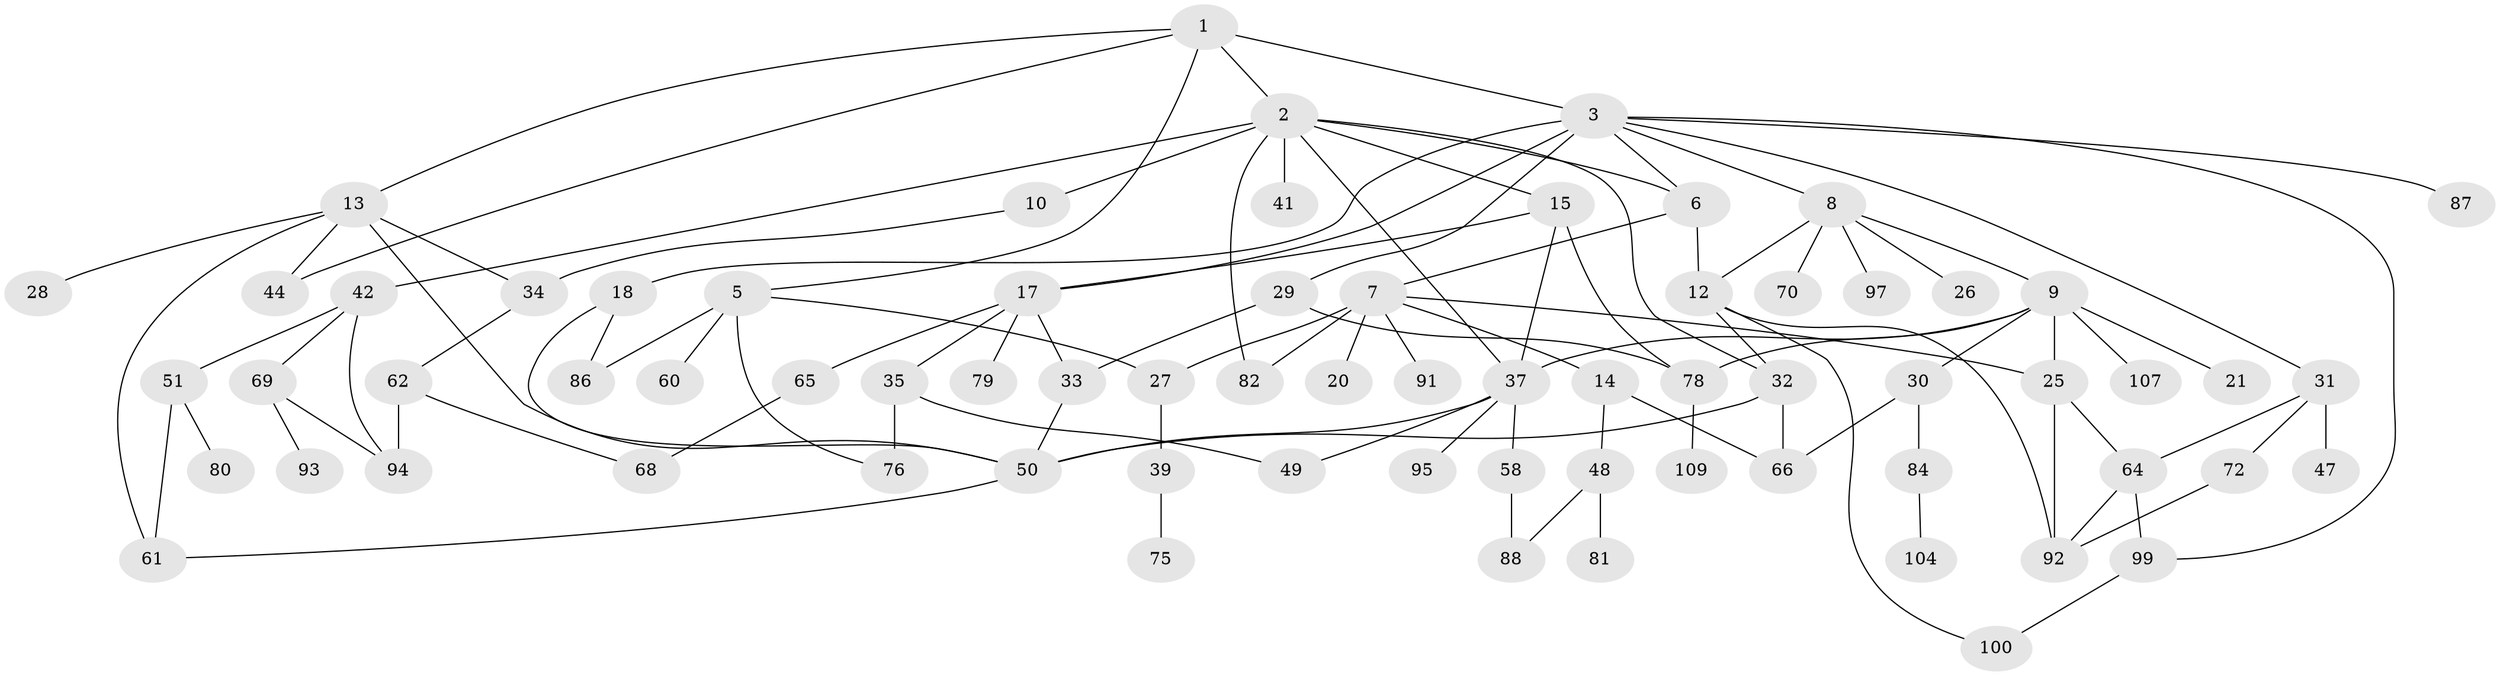 // original degree distribution, {6: 0.027522935779816515, 7: 0.01834862385321101, 9: 0.009174311926605505, 4: 0.11926605504587157, 5: 0.06422018348623854, 2: 0.28440366972477066, 3: 0.21100917431192662, 1: 0.26605504587155965}
// Generated by graph-tools (version 1.1) at 2025/41/03/06/25 10:41:27]
// undirected, 71 vertices, 105 edges
graph export_dot {
graph [start="1"]
  node [color=gray90,style=filled];
  1;
  2 [super="+4"];
  3 [super="+23"];
  5 [super="+24"];
  6;
  7 [super="+16"];
  8 [super="+40"];
  9 [super="+11"];
  10 [super="+71"];
  12 [super="+55"];
  13 [super="+85"];
  14 [super="+22"];
  15 [super="+46"];
  17 [super="+19"];
  18 [super="+43"];
  20 [super="+108"];
  21;
  25 [super="+83"];
  26;
  27 [super="+106"];
  28;
  29;
  30 [super="+57"];
  31 [super="+45"];
  32 [super="+77"];
  33 [super="+36"];
  34 [super="+53"];
  35 [super="+38"];
  37 [super="+90"];
  39 [super="+54"];
  41;
  42 [super="+98"];
  44;
  47;
  48 [super="+52"];
  49;
  50 [super="+63"];
  51 [super="+56"];
  58 [super="+59"];
  60;
  61;
  62 [super="+73"];
  64 [super="+74"];
  65 [super="+67"];
  66 [super="+101"];
  68;
  69 [super="+89"];
  70;
  72;
  75;
  76;
  78 [super="+103"];
  79 [super="+105"];
  80;
  81;
  82;
  84;
  86;
  87;
  88;
  91;
  92 [super="+96"];
  93;
  94;
  95;
  97;
  99;
  100 [super="+102"];
  104;
  107;
  109;
  1 -- 2;
  1 -- 3 [weight=2];
  1 -- 5;
  1 -- 13;
  1 -- 44;
  2 -- 32;
  2 -- 42;
  2 -- 82;
  2 -- 6;
  2 -- 37;
  2 -- 41;
  2 -- 10;
  2 -- 15;
  3 -- 6;
  3 -- 8;
  3 -- 17;
  3 -- 18;
  3 -- 29;
  3 -- 87;
  3 -- 99;
  3 -- 31;
  5 -- 86;
  5 -- 76;
  5 -- 27;
  5 -- 60;
  6 -- 7;
  6 -- 12;
  7 -- 14;
  7 -- 27;
  7 -- 91;
  7 -- 25;
  7 -- 82;
  7 -- 20;
  8 -- 9;
  8 -- 26;
  8 -- 70;
  8 -- 12;
  8 -- 97;
  9 -- 30;
  9 -- 37;
  9 -- 21;
  9 -- 78;
  9 -- 107;
  9 -- 25;
  10 -- 34;
  12 -- 100;
  12 -- 32;
  12 -- 92;
  13 -- 28;
  13 -- 34;
  13 -- 44;
  13 -- 61;
  13 -- 50;
  14 -- 48;
  14 -- 66;
  15 -- 78;
  15 -- 17;
  15 -- 37;
  17 -- 35;
  17 -- 65;
  17 -- 79;
  17 -- 33;
  18 -- 50;
  18 -- 86;
  25 -- 64;
  25 -- 92;
  27 -- 39;
  29 -- 33;
  29 -- 78;
  30 -- 66;
  30 -- 84;
  31 -- 47;
  31 -- 72;
  31 -- 64;
  32 -- 50;
  32 -- 66;
  33 -- 50;
  34 -- 62;
  35 -- 76;
  35 -- 49;
  37 -- 58;
  37 -- 49;
  37 -- 95;
  37 -- 50;
  39 -- 75;
  42 -- 51;
  42 -- 69;
  42 -- 94;
  48 -- 88;
  48 -- 81;
  50 -- 61;
  51 -- 61;
  51 -- 80;
  58 -- 88;
  62 -- 94;
  62 -- 68;
  64 -- 99;
  64 -- 92;
  65 -- 68;
  69 -- 93;
  69 -- 94;
  72 -- 92;
  78 -- 109;
  84 -- 104;
  99 -- 100;
}
